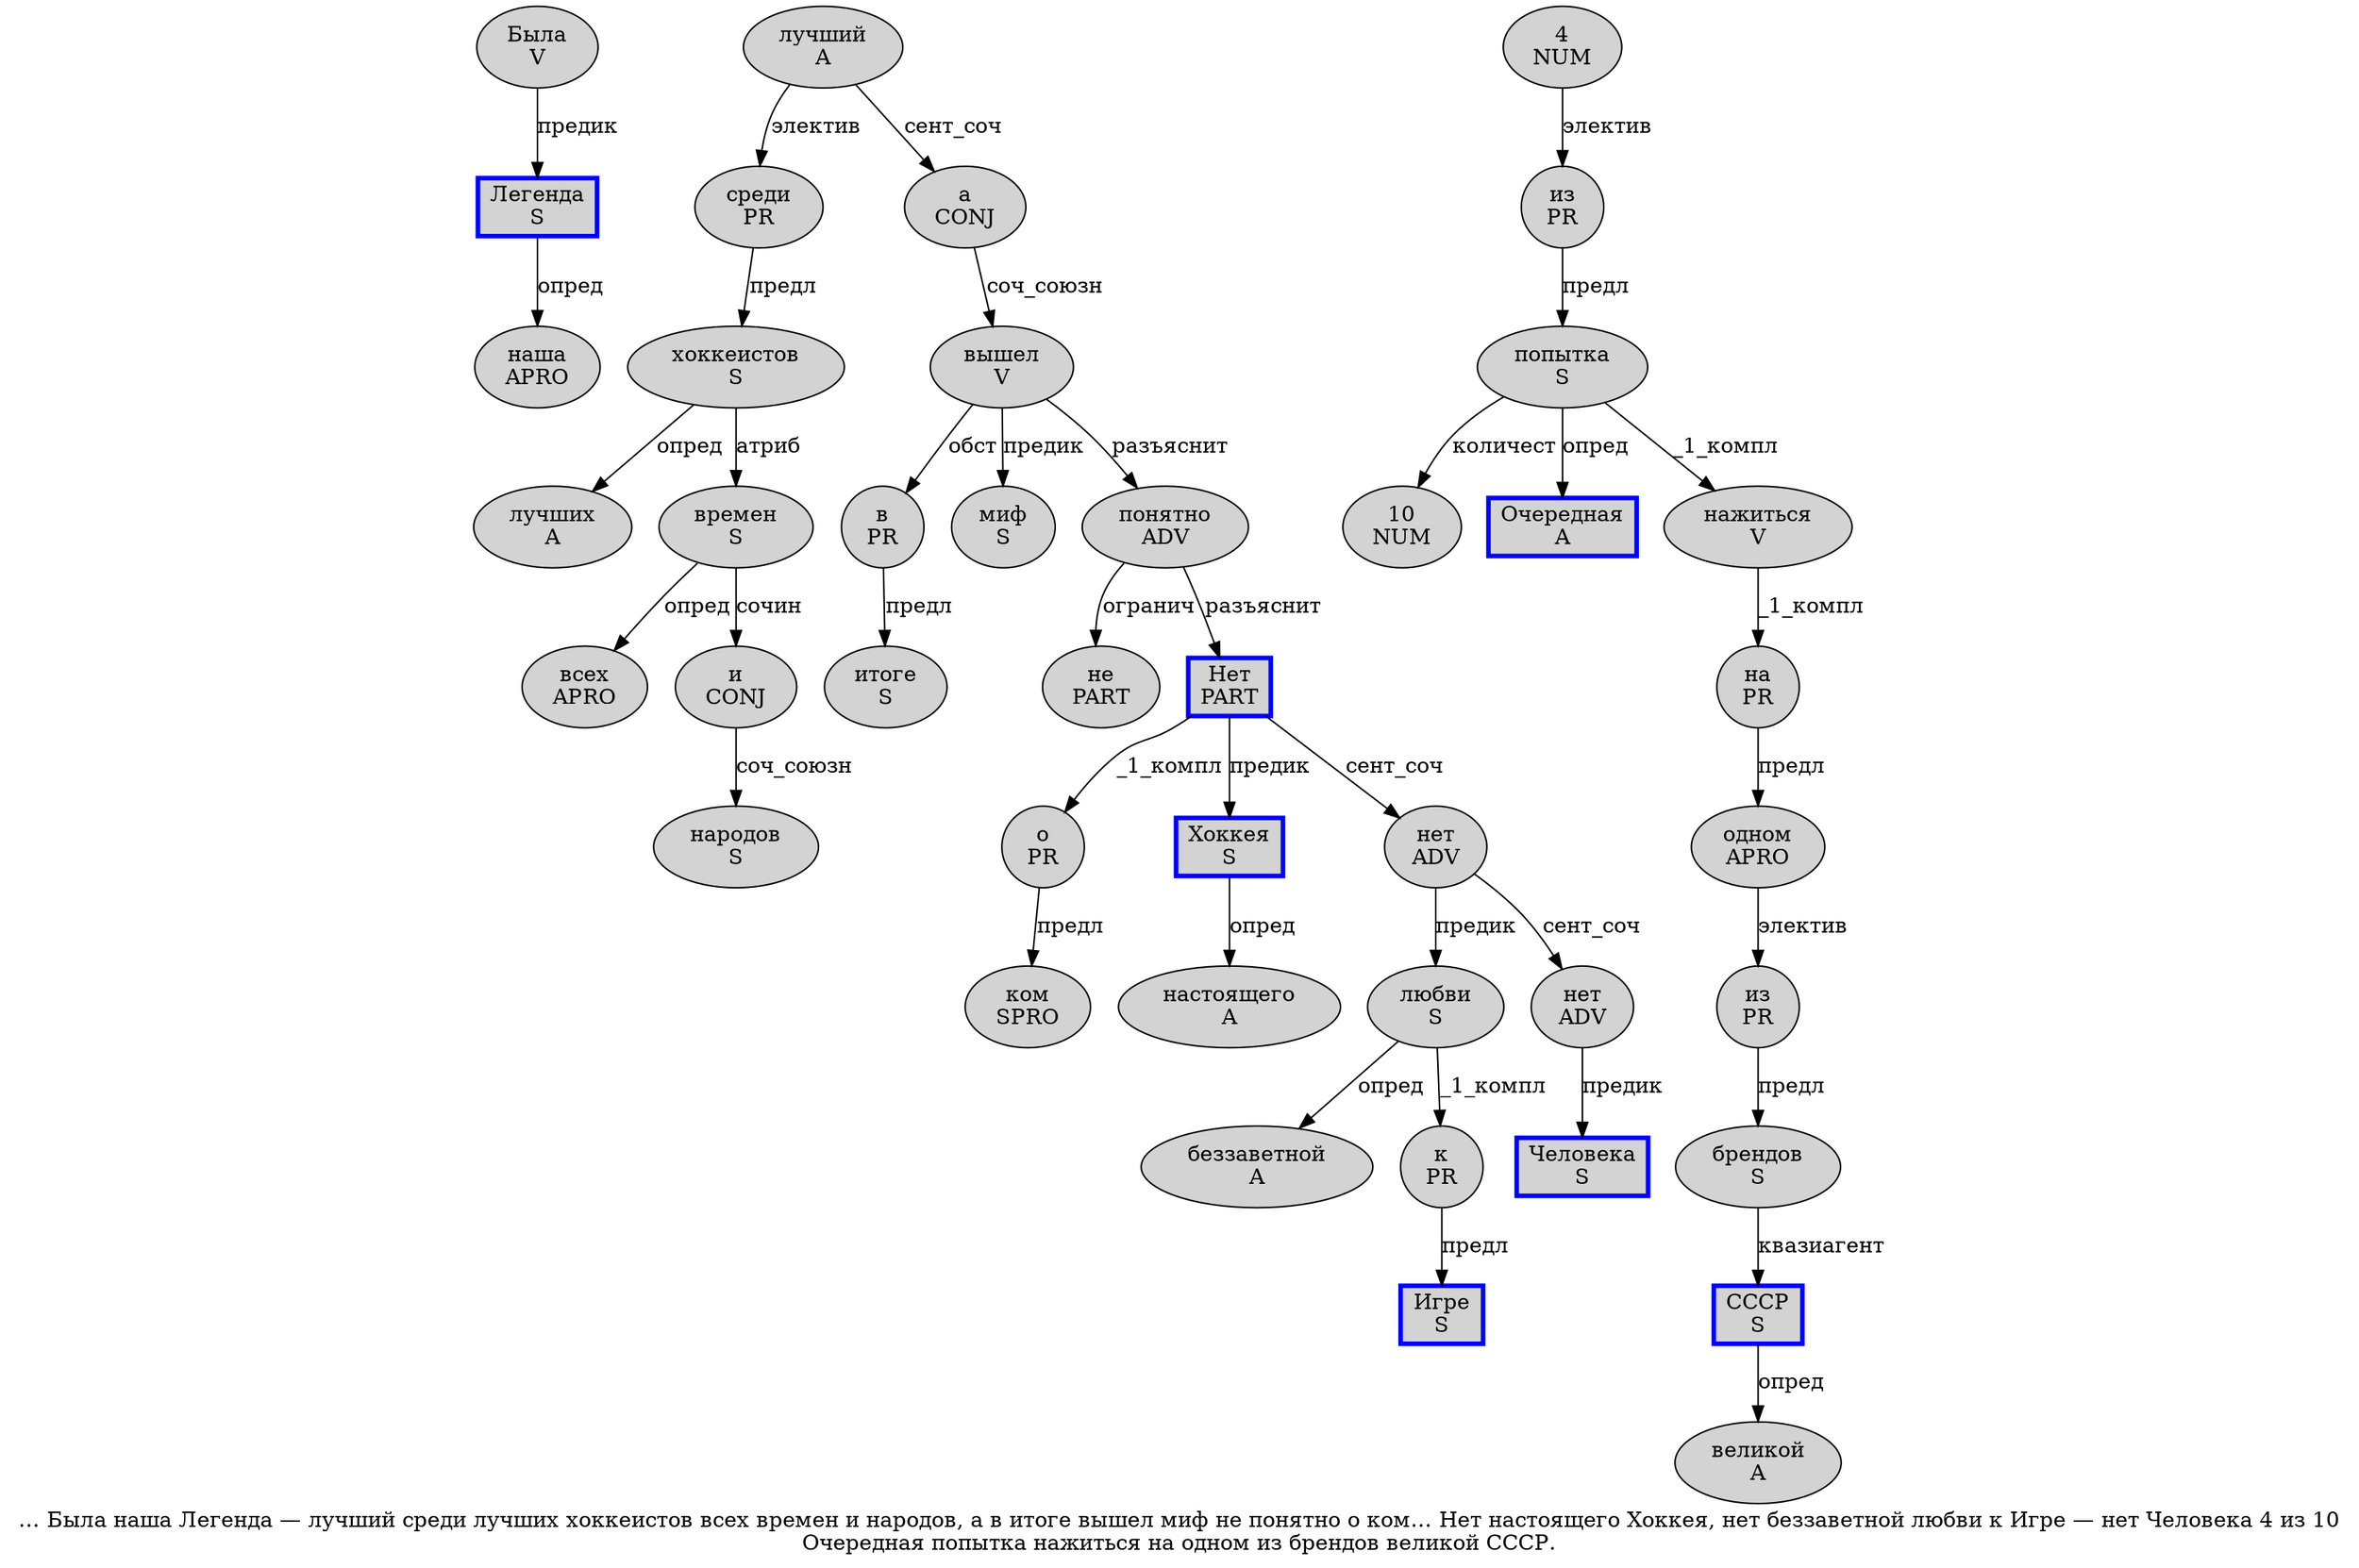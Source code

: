 digraph SENTENCE_3641 {
	graph [label="… Была наша Легенда — лучший среди лучших хоккеистов всех времен и народов, а в итоге вышел миф не понятно о ком… Нет настоящего Хоккея, нет беззаветной любви к Игре — нет Человека 4 из 10
Очередная попытка нажиться на одном из брендов великой СССР."]
	node [style=filled]
		1 [label="Была
V" color="" fillcolor=lightgray penwidth=1 shape=ellipse]
		2 [label="наша
APRO" color="" fillcolor=lightgray penwidth=1 shape=ellipse]
		3 [label="Легенда
S" color=blue fillcolor=lightgray penwidth=3 shape=box]
		5 [label="лучший
A" color="" fillcolor=lightgray penwidth=1 shape=ellipse]
		6 [label="среди
PR" color="" fillcolor=lightgray penwidth=1 shape=ellipse]
		7 [label="лучших
A" color="" fillcolor=lightgray penwidth=1 shape=ellipse]
		8 [label="хоккеистов
S" color="" fillcolor=lightgray penwidth=1 shape=ellipse]
		9 [label="всех
APRO" color="" fillcolor=lightgray penwidth=1 shape=ellipse]
		10 [label="времен
S" color="" fillcolor=lightgray penwidth=1 shape=ellipse]
		11 [label="и
CONJ" color="" fillcolor=lightgray penwidth=1 shape=ellipse]
		12 [label="народов
S" color="" fillcolor=lightgray penwidth=1 shape=ellipse]
		14 [label="а
CONJ" color="" fillcolor=lightgray penwidth=1 shape=ellipse]
		15 [label="в
PR" color="" fillcolor=lightgray penwidth=1 shape=ellipse]
		16 [label="итоге
S" color="" fillcolor=lightgray penwidth=1 shape=ellipse]
		17 [label="вышел
V" color="" fillcolor=lightgray penwidth=1 shape=ellipse]
		18 [label="миф
S" color="" fillcolor=lightgray penwidth=1 shape=ellipse]
		19 [label="не
PART" color="" fillcolor=lightgray penwidth=1 shape=ellipse]
		20 [label="понятно
ADV" color="" fillcolor=lightgray penwidth=1 shape=ellipse]
		21 [label="о
PR" color="" fillcolor=lightgray penwidth=1 shape=ellipse]
		22 [label="ком
SPRO" color="" fillcolor=lightgray penwidth=1 shape=ellipse]
		24 [label="Нет
PART" color=blue fillcolor=lightgray penwidth=3 shape=box]
		25 [label="настоящего
A" color="" fillcolor=lightgray penwidth=1 shape=ellipse]
		26 [label="Хоккея
S" color=blue fillcolor=lightgray penwidth=3 shape=box]
		28 [label="нет
ADV" color="" fillcolor=lightgray penwidth=1 shape=ellipse]
		29 [label="беззаветной
A" color="" fillcolor=lightgray penwidth=1 shape=ellipse]
		30 [label="любви
S" color="" fillcolor=lightgray penwidth=1 shape=ellipse]
		31 [label="к
PR" color="" fillcolor=lightgray penwidth=1 shape=ellipse]
		32 [label="Игре
S" color=blue fillcolor=lightgray penwidth=3 shape=box]
		34 [label="нет
ADV" color="" fillcolor=lightgray penwidth=1 shape=ellipse]
		35 [label="Человека
S" color=blue fillcolor=lightgray penwidth=3 shape=box]
		36 [label="4
NUM" color="" fillcolor=lightgray penwidth=1 shape=ellipse]
		37 [label="из
PR" color="" fillcolor=lightgray penwidth=1 shape=ellipse]
		38 [label="10
NUM" color="" fillcolor=lightgray penwidth=1 shape=ellipse]
		39 [label="Очередная
A" color=blue fillcolor=lightgray penwidth=3 shape=box]
		40 [label="попытка
S" color="" fillcolor=lightgray penwidth=1 shape=ellipse]
		41 [label="нажиться
V" color="" fillcolor=lightgray penwidth=1 shape=ellipse]
		42 [label="на
PR" color="" fillcolor=lightgray penwidth=1 shape=ellipse]
		43 [label="одном
APRO" color="" fillcolor=lightgray penwidth=1 shape=ellipse]
		44 [label="из
PR" color="" fillcolor=lightgray penwidth=1 shape=ellipse]
		45 [label="брендов
S" color="" fillcolor=lightgray penwidth=1 shape=ellipse]
		46 [label="великой
A" color="" fillcolor=lightgray penwidth=1 shape=ellipse]
		47 [label="СССР
S" color=blue fillcolor=lightgray penwidth=3 shape=box]
			43 -> 44 [label="электив"]
			6 -> 8 [label="предл"]
			30 -> 29 [label="опред"]
			30 -> 31 [label="_1_компл"]
			3 -> 2 [label="опред"]
			45 -> 47 [label="квазиагент"]
			1 -> 3 [label="предик"]
			34 -> 35 [label="предик"]
			37 -> 40 [label="предл"]
			26 -> 25 [label="опред"]
			17 -> 15 [label="обст"]
			17 -> 18 [label="предик"]
			17 -> 20 [label="разъяснит"]
			15 -> 16 [label="предл"]
			44 -> 45 [label="предл"]
			8 -> 7 [label="опред"]
			8 -> 10 [label="атриб"]
			31 -> 32 [label="предл"]
			14 -> 17 [label="соч_союзн"]
			21 -> 22 [label="предл"]
			20 -> 19 [label="огранич"]
			20 -> 24 [label="разъяснит"]
			40 -> 38 [label="количест"]
			40 -> 39 [label="опред"]
			40 -> 41 [label="_1_компл"]
			10 -> 9 [label="опред"]
			10 -> 11 [label="сочин"]
			5 -> 6 [label="электив"]
			5 -> 14 [label="сент_соч"]
			42 -> 43 [label="предл"]
			36 -> 37 [label="электив"]
			11 -> 12 [label="соч_союзн"]
			28 -> 30 [label="предик"]
			28 -> 34 [label="сент_соч"]
			24 -> 21 [label="_1_компл"]
			24 -> 26 [label="предик"]
			24 -> 28 [label="сент_соч"]
			41 -> 42 [label="_1_компл"]
			47 -> 46 [label="опред"]
}